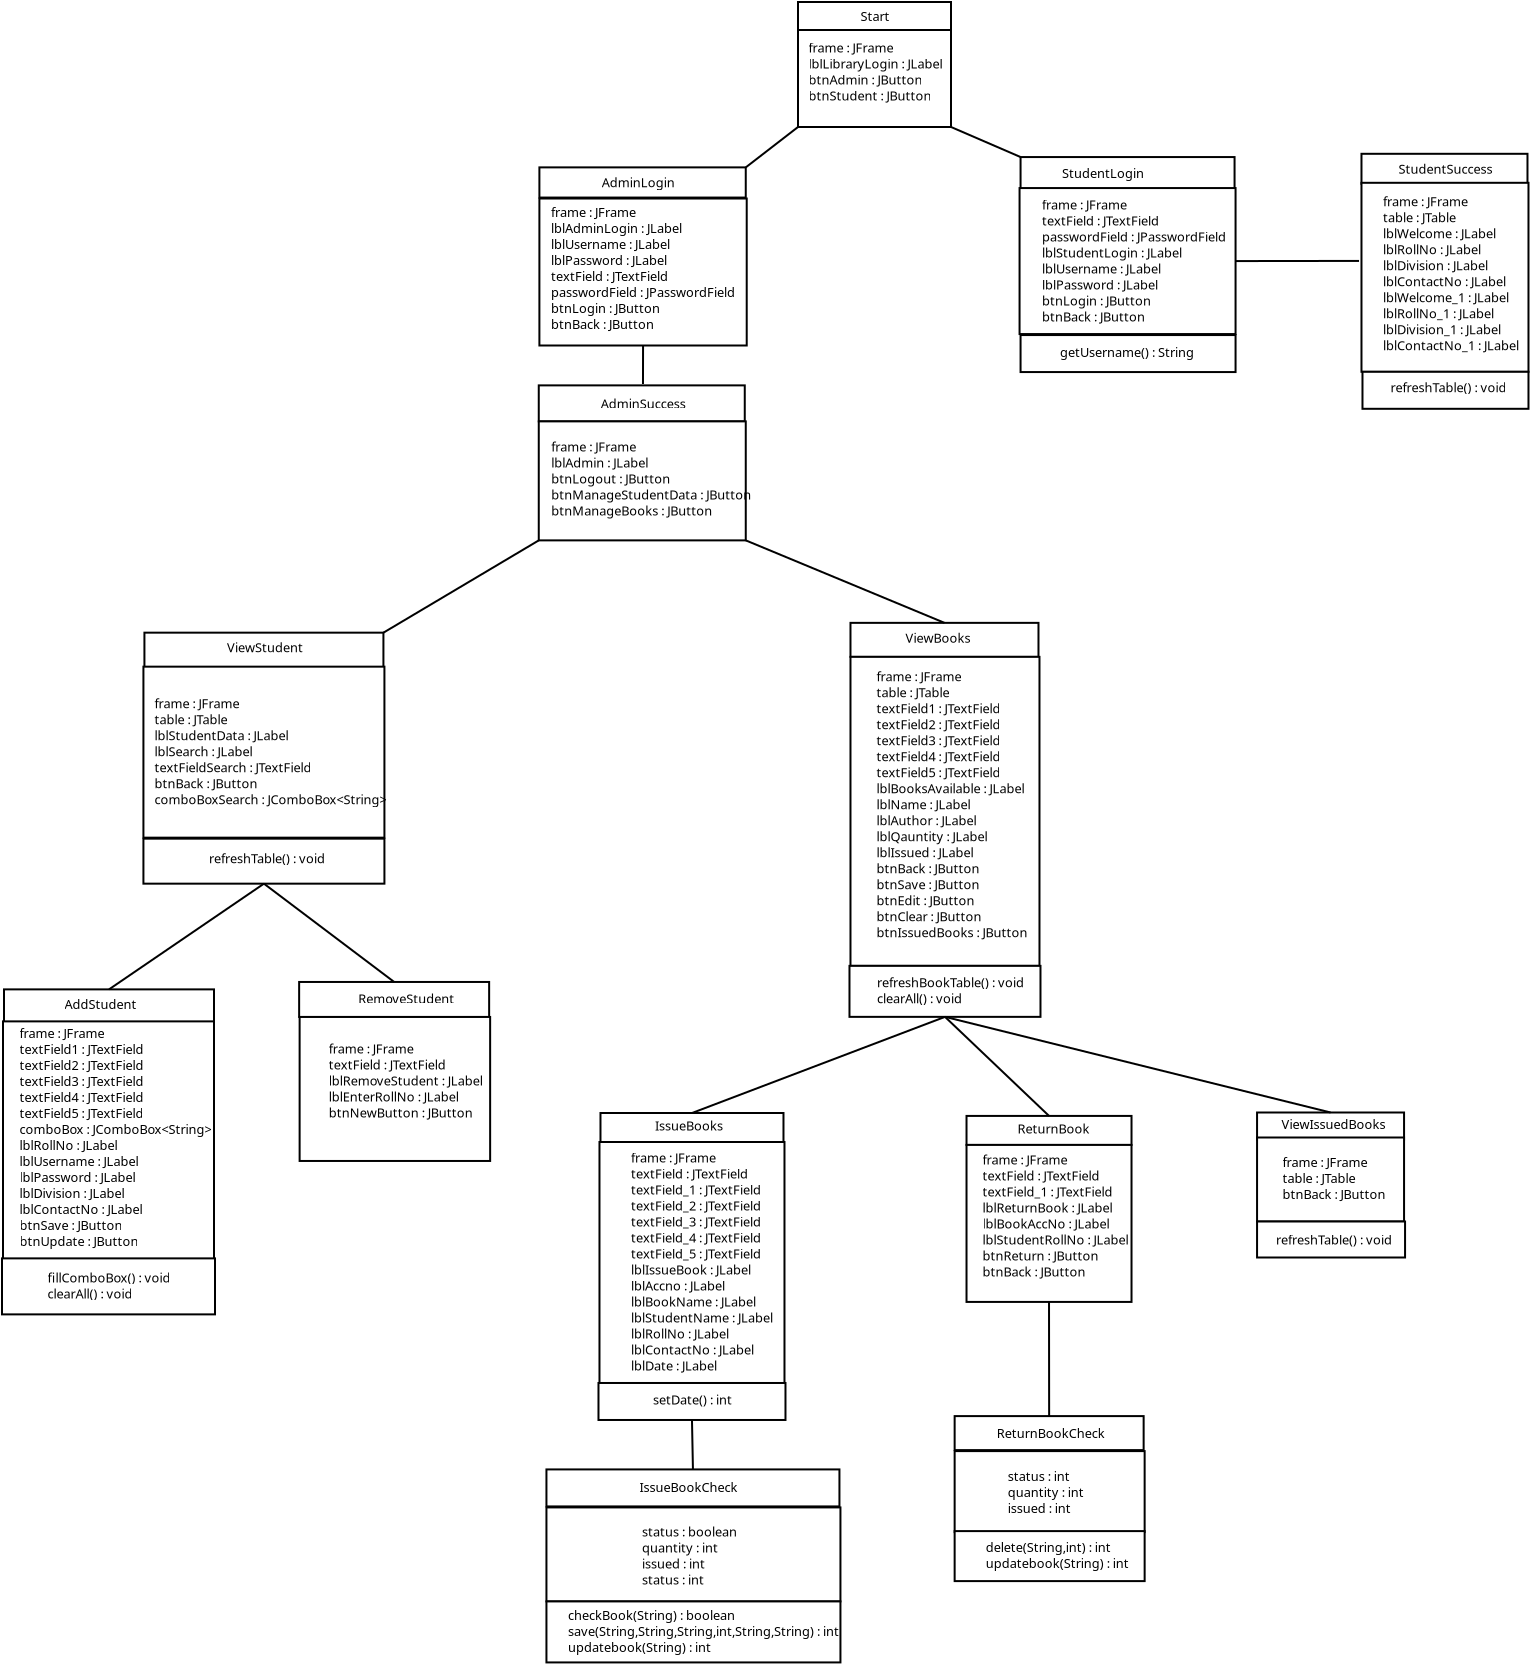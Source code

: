 <?xml version="1.0" encoding="UTF-8"?>
<dia:diagram xmlns:dia="http://www.lysator.liu.se/~alla/dia/">
  <dia:layer name="Background" visible="true" active="true">
    <dia:object type="Standard - Box" version="0" id="O0">
      <dia:attribute name="obj_pos">
        <dia:point val="20.95,2.4"/>
      </dia:attribute>
      <dia:attribute name="obj_bb">
        <dia:rectangle val="20.9,2.35;28.65,3.85"/>
      </dia:attribute>
      <dia:attribute name="elem_corner">
        <dia:point val="20.95,2.4"/>
      </dia:attribute>
      <dia:attribute name="elem_width">
        <dia:real val="7.65"/>
      </dia:attribute>
      <dia:attribute name="elem_height">
        <dia:real val="1.4"/>
      </dia:attribute>
      <dia:attribute name="show_background">
        <dia:boolean val="true"/>
      </dia:attribute>
    </dia:object>
    <dia:object type="Standard - Text" version="1" id="O1">
      <dia:attribute name="obj_pos">
        <dia:point val="24.075,3.35"/>
      </dia:attribute>
      <dia:attribute name="obj_bb">
        <dia:rectangle val="24.075,2.71;25.427,3.482"/>
      </dia:attribute>
      <dia:attribute name="text">
        <dia:composite type="text">
          <dia:attribute name="string">
            <dia:string>#Start#</dia:string>
          </dia:attribute>
          <dia:attribute name="font">
            <dia:font family="sans" style="0" name="Helvetica"/>
          </dia:attribute>
          <dia:attribute name="height">
            <dia:real val="0.8"/>
          </dia:attribute>
          <dia:attribute name="pos">
            <dia:point val="24.075,3.35"/>
          </dia:attribute>
          <dia:attribute name="color">
            <dia:color val="#000000"/>
          </dia:attribute>
          <dia:attribute name="alignment">
            <dia:enum val="0"/>
          </dia:attribute>
        </dia:composite>
      </dia:attribute>
      <dia:attribute name="valign">
        <dia:enum val="3"/>
      </dia:attribute>
    </dia:object>
    <dia:object type="Standard - Box" version="0" id="O2">
      <dia:attribute name="obj_pos">
        <dia:point val="20.95,3.8"/>
      </dia:attribute>
      <dia:attribute name="obj_bb">
        <dia:rectangle val="20.9,3.75;28.65,8.7"/>
      </dia:attribute>
      <dia:attribute name="elem_corner">
        <dia:point val="20.95,3.8"/>
      </dia:attribute>
      <dia:attribute name="elem_width">
        <dia:real val="7.65"/>
      </dia:attribute>
      <dia:attribute name="elem_height">
        <dia:real val="4.85"/>
      </dia:attribute>
      <dia:attribute name="show_background">
        <dia:boolean val="true"/>
      </dia:attribute>
    </dia:object>
    <dia:object type="Standard - Text" version="1" id="O3">
      <dia:attribute name="obj_pos">
        <dia:point val="21.475,4.925"/>
      </dia:attribute>
      <dia:attribute name="obj_bb">
        <dia:rectangle val="21.475,4.285;27.973,7.457"/>
      </dia:attribute>
      <dia:attribute name="text">
        <dia:composite type="text">
          <dia:attribute name="string">
            <dia:string>#frame : JFrame
lblLibraryLogin : JLabel
btnAdmin : JButton
btnStudent : JButton#</dia:string>
          </dia:attribute>
          <dia:attribute name="font">
            <dia:font family="sans" style="0" name="Helvetica"/>
          </dia:attribute>
          <dia:attribute name="height">
            <dia:real val="0.8"/>
          </dia:attribute>
          <dia:attribute name="pos">
            <dia:point val="21.475,4.925"/>
          </dia:attribute>
          <dia:attribute name="color">
            <dia:color val="#000000"/>
          </dia:attribute>
          <dia:attribute name="alignment">
            <dia:enum val="0"/>
          </dia:attribute>
        </dia:composite>
      </dia:attribute>
      <dia:attribute name="valign">
        <dia:enum val="3"/>
      </dia:attribute>
    </dia:object>
    <dia:object type="Standard - Box" version="0" id="O4">
      <dia:attribute name="obj_pos">
        <dia:point val="8.02,10.669"/>
      </dia:attribute>
      <dia:attribute name="obj_bb">
        <dia:rectangle val="7.97,10.619;18.388,12.228"/>
      </dia:attribute>
      <dia:attribute name="elem_corner">
        <dia:point val="8.02,10.669"/>
      </dia:attribute>
      <dia:attribute name="elem_width">
        <dia:real val="10.318"/>
      </dia:attribute>
      <dia:attribute name="elem_height">
        <dia:real val="1.509"/>
      </dia:attribute>
      <dia:attribute name="show_background">
        <dia:boolean val="true"/>
      </dia:attribute>
    </dia:object>
    <dia:object type="Standard - Text" version="1" id="O5">
      <dia:attribute name="obj_pos">
        <dia:point val="11.135,11.667"/>
      </dia:attribute>
      <dia:attribute name="obj_bb">
        <dia:rectangle val="11.135,11.027;14.443,11.799"/>
      </dia:attribute>
      <dia:attribute name="text">
        <dia:composite type="text">
          <dia:attribute name="string">
            <dia:string>#AdminLogin#</dia:string>
          </dia:attribute>
          <dia:attribute name="font">
            <dia:font family="sans" style="0" name="Helvetica"/>
          </dia:attribute>
          <dia:attribute name="height">
            <dia:real val="0.8"/>
          </dia:attribute>
          <dia:attribute name="pos">
            <dia:point val="11.135,11.667"/>
          </dia:attribute>
          <dia:attribute name="color">
            <dia:color val="#000000"/>
          </dia:attribute>
          <dia:attribute name="alignment">
            <dia:enum val="0"/>
          </dia:attribute>
        </dia:composite>
      </dia:attribute>
      <dia:attribute name="valign">
        <dia:enum val="3"/>
      </dia:attribute>
    </dia:object>
    <dia:object type="Standard - Box" version="0" id="O6">
      <dia:attribute name="obj_pos">
        <dia:point val="8.02,12.226"/>
      </dia:attribute>
      <dia:attribute name="obj_bb">
        <dia:rectangle val="7.97,12.176;18.436,19.625"/>
      </dia:attribute>
      <dia:attribute name="elem_corner">
        <dia:point val="8.02,12.226"/>
      </dia:attribute>
      <dia:attribute name="elem_width">
        <dia:real val="10.366"/>
      </dia:attribute>
      <dia:attribute name="elem_height">
        <dia:real val="7.349"/>
      </dia:attribute>
      <dia:attribute name="show_background">
        <dia:boolean val="true"/>
      </dia:attribute>
    </dia:object>
    <dia:object type="Standard - Text" version="1" id="O7">
      <dia:attribute name="obj_pos">
        <dia:point val="8.604,13.151"/>
      </dia:attribute>
      <dia:attribute name="obj_bb">
        <dia:rectangle val="8.604,12.511;17.477,18.883"/>
      </dia:attribute>
      <dia:attribute name="text">
        <dia:composite type="text">
          <dia:attribute name="string">
            <dia:string>#frame : JFrame
lblAdminLogin : JLabel
lblUsername : JLabel
lblPassword : JLabel
textField : JTextField
passwordField : JPasswordField
btnLogin : JButton
btnBack : JButton#</dia:string>
          </dia:attribute>
          <dia:attribute name="font">
            <dia:font family="sans" style="0" name="Helvetica"/>
          </dia:attribute>
          <dia:attribute name="height">
            <dia:real val="0.8"/>
          </dia:attribute>
          <dia:attribute name="pos">
            <dia:point val="8.604,13.151"/>
          </dia:attribute>
          <dia:attribute name="color">
            <dia:color val="#000000"/>
          </dia:attribute>
          <dia:attribute name="alignment">
            <dia:enum val="0"/>
          </dia:attribute>
        </dia:composite>
      </dia:attribute>
      <dia:attribute name="valign">
        <dia:enum val="3"/>
      </dia:attribute>
    </dia:object>
    <dia:object type="Standard - Box" version="0" id="O8">
      <dia:attribute name="obj_pos">
        <dia:point val="7.988,21.569"/>
      </dia:attribute>
      <dia:attribute name="obj_bb">
        <dia:rectangle val="7.938,21.519;18.338,23.419"/>
      </dia:attribute>
      <dia:attribute name="elem_corner">
        <dia:point val="7.988,21.569"/>
      </dia:attribute>
      <dia:attribute name="elem_width">
        <dia:real val="10.3"/>
      </dia:attribute>
      <dia:attribute name="elem_height">
        <dia:real val="1.8"/>
      </dia:attribute>
      <dia:attribute name="show_background">
        <dia:boolean val="true"/>
      </dia:attribute>
    </dia:object>
    <dia:object type="Standard - Text" version="1" id="O9">
      <dia:attribute name="obj_pos">
        <dia:point val="11.088,22.719"/>
      </dia:attribute>
      <dia:attribute name="obj_bb">
        <dia:rectangle val="11.088,22.079;15.083,22.851"/>
      </dia:attribute>
      <dia:attribute name="text">
        <dia:composite type="text">
          <dia:attribute name="string">
            <dia:string>#AdminSuccess#</dia:string>
          </dia:attribute>
          <dia:attribute name="font">
            <dia:font family="sans" style="0" name="Helvetica"/>
          </dia:attribute>
          <dia:attribute name="height">
            <dia:real val="0.8"/>
          </dia:attribute>
          <dia:attribute name="pos">
            <dia:point val="11.088,22.719"/>
          </dia:attribute>
          <dia:attribute name="color">
            <dia:color val="#000000"/>
          </dia:attribute>
          <dia:attribute name="alignment">
            <dia:enum val="0"/>
          </dia:attribute>
        </dia:composite>
      </dia:attribute>
      <dia:attribute name="valign">
        <dia:enum val="3"/>
      </dia:attribute>
    </dia:object>
    <dia:object type="Standard - Box" version="0" id="O10">
      <dia:attribute name="obj_pos">
        <dia:point val="7.988,23.369"/>
      </dia:attribute>
      <dia:attribute name="obj_bb">
        <dia:rectangle val="7.938,23.319;18.388,29.369"/>
      </dia:attribute>
      <dia:attribute name="elem_corner">
        <dia:point val="7.988,23.369"/>
      </dia:attribute>
      <dia:attribute name="elem_width">
        <dia:real val="10.35"/>
      </dia:attribute>
      <dia:attribute name="elem_height">
        <dia:real val="5.95"/>
      </dia:attribute>
      <dia:attribute name="show_background">
        <dia:boolean val="true"/>
      </dia:attribute>
    </dia:object>
    <dia:object type="Standard - Text" version="1" id="O11">
      <dia:attribute name="obj_pos">
        <dia:point val="8.613,24.869"/>
      </dia:attribute>
      <dia:attribute name="obj_bb">
        <dia:rectangle val="8.613,24.229;18.033,28.201"/>
      </dia:attribute>
      <dia:attribute name="text">
        <dia:composite type="text">
          <dia:attribute name="string">
            <dia:string>#frame : JFrame
lblAdmin : JLabel
btnLogout : JButton
btnManageStudentData : JButton
btnManageBooks : JButton#</dia:string>
          </dia:attribute>
          <dia:attribute name="font">
            <dia:font family="sans" style="0" name="Helvetica"/>
          </dia:attribute>
          <dia:attribute name="height">
            <dia:real val="0.8"/>
          </dia:attribute>
          <dia:attribute name="pos">
            <dia:point val="8.613,24.869"/>
          </dia:attribute>
          <dia:attribute name="color">
            <dia:color val="#000000"/>
          </dia:attribute>
          <dia:attribute name="alignment">
            <dia:enum val="0"/>
          </dia:attribute>
        </dia:composite>
      </dia:attribute>
      <dia:attribute name="valign">
        <dia:enum val="3"/>
      </dia:attribute>
    </dia:object>
    <dia:object type="Standard - Box" version="0" id="O12">
      <dia:attribute name="obj_pos">
        <dia:point val="-18.75,51.769"/>
      </dia:attribute>
      <dia:attribute name="obj_bb">
        <dia:rectangle val="-18.8,51.719;-8.2,53.469"/>
      </dia:attribute>
      <dia:attribute name="elem_corner">
        <dia:point val="-18.75,51.769"/>
      </dia:attribute>
      <dia:attribute name="elem_width">
        <dia:real val="10.5"/>
      </dia:attribute>
      <dia:attribute name="elem_height">
        <dia:real val="1.65"/>
      </dia:attribute>
      <dia:attribute name="show_background">
        <dia:boolean val="true"/>
      </dia:attribute>
    </dia:object>
    <dia:object type="Standard - Text" version="1" id="O13">
      <dia:attribute name="obj_pos">
        <dia:point val="-15.725,52.744"/>
      </dia:attribute>
      <dia:attribute name="obj_bb">
        <dia:rectangle val="-15.725,52.104;-12.425,52.876"/>
      </dia:attribute>
      <dia:attribute name="text">
        <dia:composite type="text">
          <dia:attribute name="string">
            <dia:string>#AddStudent#</dia:string>
          </dia:attribute>
          <dia:attribute name="font">
            <dia:font family="sans" style="0" name="Helvetica"/>
          </dia:attribute>
          <dia:attribute name="height">
            <dia:real val="0.8"/>
          </dia:attribute>
          <dia:attribute name="pos">
            <dia:point val="-15.725,52.744"/>
          </dia:attribute>
          <dia:attribute name="color">
            <dia:color val="#000000"/>
          </dia:attribute>
          <dia:attribute name="alignment">
            <dia:enum val="0"/>
          </dia:attribute>
        </dia:composite>
      </dia:attribute>
      <dia:attribute name="valign">
        <dia:enum val="3"/>
      </dia:attribute>
    </dia:object>
    <dia:object type="Standard - Box" version="0" id="O14">
      <dia:attribute name="obj_pos">
        <dia:point val="-18.8,53.369"/>
      </dia:attribute>
      <dia:attribute name="obj_bb">
        <dia:rectangle val="-18.85,53.319;-8.2,65.319"/>
      </dia:attribute>
      <dia:attribute name="elem_corner">
        <dia:point val="-18.8,53.369"/>
      </dia:attribute>
      <dia:attribute name="elem_width">
        <dia:real val="10.55"/>
      </dia:attribute>
      <dia:attribute name="elem_height">
        <dia:real val="11.9"/>
      </dia:attribute>
      <dia:attribute name="show_background">
        <dia:boolean val="true"/>
      </dia:attribute>
    </dia:object>
    <dia:object type="Standard - Text" version="1" id="O15">
      <dia:attribute name="obj_pos">
        <dia:point val="-17.975,54.194"/>
      </dia:attribute>
      <dia:attribute name="obj_bb">
        <dia:rectangle val="-17.975,53.554;-8.548,65.526"/>
      </dia:attribute>
      <dia:attribute name="text">
        <dia:composite type="text">
          <dia:attribute name="string">
            <dia:string>#frame : JFrame 
textField1 : JTextField 
textField2 : JTextField 
textField3 : JTextField  
textField4 : JTextField 
textField5 : JTextField
comboBox : JComboBox&lt;String&gt;
lblRollNo : JLabel 
lblUsername : JLabel
lblPassword : JLabel
lblDivision : JLabel
lblContactNo : JLabel
btnSave : JButton
btnUpdate : JButton
  #</dia:string>
          </dia:attribute>
          <dia:attribute name="font">
            <dia:font family="sans" style="0" name="Helvetica"/>
          </dia:attribute>
          <dia:attribute name="height">
            <dia:real val="0.8"/>
          </dia:attribute>
          <dia:attribute name="pos">
            <dia:point val="-17.975,54.194"/>
          </dia:attribute>
          <dia:attribute name="color">
            <dia:color val="#000000"/>
          </dia:attribute>
          <dia:attribute name="alignment">
            <dia:enum val="0"/>
          </dia:attribute>
        </dia:composite>
      </dia:attribute>
      <dia:attribute name="valign">
        <dia:enum val="3"/>
      </dia:attribute>
    </dia:object>
    <dia:object type="Standard - Text" version="1" id="O16">
      <dia:attribute name="obj_pos">
        <dia:point val="-13.05,56.819"/>
      </dia:attribute>
      <dia:attribute name="obj_bb">
        <dia:rectangle val="-13.05,56.179;-13.05,56.951"/>
      </dia:attribute>
      <dia:attribute name="text">
        <dia:composite type="text">
          <dia:attribute name="string">
            <dia:string>##</dia:string>
          </dia:attribute>
          <dia:attribute name="font">
            <dia:font family="sans" style="0" name="Helvetica"/>
          </dia:attribute>
          <dia:attribute name="height">
            <dia:real val="0.8"/>
          </dia:attribute>
          <dia:attribute name="pos">
            <dia:point val="-13.05,56.819"/>
          </dia:attribute>
          <dia:attribute name="color">
            <dia:color val="#000000"/>
          </dia:attribute>
          <dia:attribute name="alignment">
            <dia:enum val="0"/>
          </dia:attribute>
        </dia:composite>
      </dia:attribute>
      <dia:attribute name="valign">
        <dia:enum val="3"/>
      </dia:attribute>
    </dia:object>
    <dia:object type="Standard - Box" version="0" id="O17">
      <dia:attribute name="obj_pos">
        <dia:point val="-18.85,65.219"/>
      </dia:attribute>
      <dia:attribute name="obj_bb">
        <dia:rectangle val="-18.9,65.169;-8.15,68.069"/>
      </dia:attribute>
      <dia:attribute name="elem_corner">
        <dia:point val="-18.85,65.219"/>
      </dia:attribute>
      <dia:attribute name="elem_width">
        <dia:real val="10.65"/>
      </dia:attribute>
      <dia:attribute name="elem_height">
        <dia:real val="2.8"/>
      </dia:attribute>
      <dia:attribute name="show_background">
        <dia:boolean val="true"/>
      </dia:attribute>
    </dia:object>
    <dia:object type="Standard - Text" version="1" id="O18">
      <dia:attribute name="obj_pos">
        <dia:point val="-16.575,66.419"/>
      </dia:attribute>
      <dia:attribute name="obj_bb">
        <dia:rectangle val="-16.575,65.779;-10.625,68.151"/>
      </dia:attribute>
      <dia:attribute name="text">
        <dia:composite type="text">
          <dia:attribute name="string">
            <dia:string>#fillComboBox() : void
clearAll() : void
#</dia:string>
          </dia:attribute>
          <dia:attribute name="font">
            <dia:font family="sans" style="0" name="Helvetica"/>
          </dia:attribute>
          <dia:attribute name="height">
            <dia:real val="0.8"/>
          </dia:attribute>
          <dia:attribute name="pos">
            <dia:point val="-16.575,66.419"/>
          </dia:attribute>
          <dia:attribute name="color">
            <dia:color val="#000000"/>
          </dia:attribute>
          <dia:attribute name="alignment">
            <dia:enum val="0"/>
          </dia:attribute>
        </dia:composite>
      </dia:attribute>
      <dia:attribute name="valign">
        <dia:enum val="3"/>
      </dia:attribute>
    </dia:object>
    <dia:object type="Standard - Box" version="0" id="O19">
      <dia:attribute name="obj_pos">
        <dia:point val="-11.729,33.933"/>
      </dia:attribute>
      <dia:attribute name="obj_bb">
        <dia:rectangle val="-11.779,33.883;0.271,35.733"/>
      </dia:attribute>
      <dia:attribute name="elem_corner">
        <dia:point val="-11.729,33.933"/>
      </dia:attribute>
      <dia:attribute name="elem_width">
        <dia:real val="11.95"/>
      </dia:attribute>
      <dia:attribute name="elem_height">
        <dia:real val="1.75"/>
      </dia:attribute>
      <dia:attribute name="show_background">
        <dia:boolean val="true"/>
      </dia:attribute>
    </dia:object>
    <dia:object type="Standard - Text" version="1" id="O20">
      <dia:attribute name="obj_pos">
        <dia:point val="-7.604,34.908"/>
      </dia:attribute>
      <dia:attribute name="obj_bb">
        <dia:rectangle val="-7.604,34.268;-4.056,35.041"/>
      </dia:attribute>
      <dia:attribute name="text">
        <dia:composite type="text">
          <dia:attribute name="string">
            <dia:string>#ViewStudent#</dia:string>
          </dia:attribute>
          <dia:attribute name="font">
            <dia:font family="sans" style="0" name="Helvetica"/>
          </dia:attribute>
          <dia:attribute name="height">
            <dia:real val="0.8"/>
          </dia:attribute>
          <dia:attribute name="pos">
            <dia:point val="-7.604,34.908"/>
          </dia:attribute>
          <dia:attribute name="color">
            <dia:color val="#000000"/>
          </dia:attribute>
          <dia:attribute name="alignment">
            <dia:enum val="0"/>
          </dia:attribute>
        </dia:composite>
      </dia:attribute>
      <dia:attribute name="valign">
        <dia:enum val="3"/>
      </dia:attribute>
    </dia:object>
    <dia:object type="Standard - Box" version="0" id="O21">
      <dia:attribute name="obj_pos">
        <dia:point val="-11.779,35.633"/>
      </dia:attribute>
      <dia:attribute name="obj_bb">
        <dia:rectangle val="-11.829,35.583;0.321,44.233"/>
      </dia:attribute>
      <dia:attribute name="elem_corner">
        <dia:point val="-11.779,35.633"/>
      </dia:attribute>
      <dia:attribute name="elem_width">
        <dia:real val="12.05"/>
      </dia:attribute>
      <dia:attribute name="elem_height">
        <dia:real val="8.55"/>
      </dia:attribute>
      <dia:attribute name="show_background">
        <dia:boolean val="true"/>
      </dia:attribute>
    </dia:object>
    <dia:object type="Standard - Text" version="1" id="O22">
      <dia:attribute name="obj_pos">
        <dia:point val="-11.229,37.708"/>
      </dia:attribute>
      <dia:attribute name="obj_bb">
        <dia:rectangle val="-11.229,37.068;0.111,42.641"/>
      </dia:attribute>
      <dia:attribute name="text">
        <dia:composite type="text">
          <dia:attribute name="string">
            <dia:string>#frame : JFrame
table : JTable
lblStudentData : JLabel
lblSearch : JLabel
textFieldSearch : JTextField
btnBack : JButton
comboBoxSearch : JComboBox&lt;String&gt;#</dia:string>
          </dia:attribute>
          <dia:attribute name="font">
            <dia:font family="sans" style="0" name="Helvetica"/>
          </dia:attribute>
          <dia:attribute name="height">
            <dia:real val="0.8"/>
          </dia:attribute>
          <dia:attribute name="pos">
            <dia:point val="-11.229,37.708"/>
          </dia:attribute>
          <dia:attribute name="color">
            <dia:color val="#000000"/>
          </dia:attribute>
          <dia:attribute name="alignment">
            <dia:enum val="0"/>
          </dia:attribute>
        </dia:composite>
      </dia:attribute>
      <dia:attribute name="valign">
        <dia:enum val="3"/>
      </dia:attribute>
    </dia:object>
    <dia:object type="Standard - Box" version="0" id="O23">
      <dia:attribute name="obj_pos">
        <dia:point val="-11.779,44.233"/>
      </dia:attribute>
      <dia:attribute name="obj_bb">
        <dia:rectangle val="-11.829,44.183;0.321,46.533"/>
      </dia:attribute>
      <dia:attribute name="elem_corner">
        <dia:point val="-11.779,44.233"/>
      </dia:attribute>
      <dia:attribute name="elem_width">
        <dia:real val="12.05"/>
      </dia:attribute>
      <dia:attribute name="elem_height">
        <dia:real val="2.25"/>
      </dia:attribute>
      <dia:attribute name="show_background">
        <dia:boolean val="true"/>
      </dia:attribute>
    </dia:object>
    <dia:object type="Standard - Text" version="1" id="O24">
      <dia:attribute name="obj_pos">
        <dia:point val="-8.504,45.458"/>
      </dia:attribute>
      <dia:attribute name="obj_bb">
        <dia:rectangle val="-8.504,44.818;-2.684,45.59"/>
      </dia:attribute>
      <dia:attribute name="text">
        <dia:composite type="text">
          <dia:attribute name="string">
            <dia:string>#refreshTable() : void#</dia:string>
          </dia:attribute>
          <dia:attribute name="font">
            <dia:font family="sans" style="0" name="Helvetica"/>
          </dia:attribute>
          <dia:attribute name="height">
            <dia:real val="0.8"/>
          </dia:attribute>
          <dia:attribute name="pos">
            <dia:point val="-8.504,45.458"/>
          </dia:attribute>
          <dia:attribute name="color">
            <dia:color val="#000000"/>
          </dia:attribute>
          <dia:attribute name="alignment">
            <dia:enum val="0"/>
          </dia:attribute>
        </dia:composite>
      </dia:attribute>
      <dia:attribute name="valign">
        <dia:enum val="3"/>
      </dia:attribute>
    </dia:object>
    <dia:object type="Standard - Box" version="0" id="O25">
      <dia:attribute name="obj_pos">
        <dia:point val="-3.993,51.398"/>
      </dia:attribute>
      <dia:attribute name="obj_bb">
        <dia:rectangle val="-4.043,51.348;5.557,53.198"/>
      </dia:attribute>
      <dia:attribute name="elem_corner">
        <dia:point val="-3.993,51.398"/>
      </dia:attribute>
      <dia:attribute name="elem_width">
        <dia:real val="9.5"/>
      </dia:attribute>
      <dia:attribute name="elem_height">
        <dia:real val="1.75"/>
      </dia:attribute>
      <dia:attribute name="show_background">
        <dia:boolean val="true"/>
      </dia:attribute>
    </dia:object>
    <dia:object type="Standard - Text" version="1" id="O26">
      <dia:attribute name="obj_pos">
        <dia:point val="-1.043,52.473"/>
      </dia:attribute>
      <dia:attribute name="obj_bb">
        <dia:rectangle val="-1.043,51.833;3.43,52.605"/>
      </dia:attribute>
      <dia:attribute name="text">
        <dia:composite type="text">
          <dia:attribute name="string">
            <dia:string>#RemoveStudent#</dia:string>
          </dia:attribute>
          <dia:attribute name="font">
            <dia:font family="sans" style="0" name="Helvetica"/>
          </dia:attribute>
          <dia:attribute name="height">
            <dia:real val="0.8"/>
          </dia:attribute>
          <dia:attribute name="pos">
            <dia:point val="-1.043,52.473"/>
          </dia:attribute>
          <dia:attribute name="color">
            <dia:color val="#000000"/>
          </dia:attribute>
          <dia:attribute name="alignment">
            <dia:enum val="0"/>
          </dia:attribute>
        </dia:composite>
      </dia:attribute>
      <dia:attribute name="valign">
        <dia:enum val="3"/>
      </dia:attribute>
    </dia:object>
    <dia:object type="Standard - Box" version="0" id="O27">
      <dia:attribute name="obj_pos">
        <dia:point val="-3.969,53.148"/>
      </dia:attribute>
      <dia:attribute name="obj_bb">
        <dia:rectangle val="-4.019,53.098;5.607,60.398"/>
      </dia:attribute>
      <dia:attribute name="elem_corner">
        <dia:point val="-3.969,53.148"/>
      </dia:attribute>
      <dia:attribute name="elem_width">
        <dia:real val="9.526"/>
      </dia:attribute>
      <dia:attribute name="elem_height">
        <dia:real val="7.2"/>
      </dia:attribute>
      <dia:attribute name="show_background">
        <dia:boolean val="true"/>
      </dia:attribute>
    </dia:object>
    <dia:object type="Standard - Text" version="1" id="O28">
      <dia:attribute name="obj_pos">
        <dia:point val="-2.518,54.973"/>
      </dia:attribute>
      <dia:attribute name="obj_bb">
        <dia:rectangle val="-2.518,54.333;4.992,58.305"/>
      </dia:attribute>
      <dia:attribute name="text">
        <dia:composite type="text">
          <dia:attribute name="string">
            <dia:string>#frame : JFrame
textField : JTextField
lblRemoveStudent : JLabel
lblEnterRollNo : JLabel
btnNewButton : JButton#</dia:string>
          </dia:attribute>
          <dia:attribute name="font">
            <dia:font family="sans" style="0" name="Helvetica"/>
          </dia:attribute>
          <dia:attribute name="height">
            <dia:real val="0.8"/>
          </dia:attribute>
          <dia:attribute name="pos">
            <dia:point val="-2.518,54.973"/>
          </dia:attribute>
          <dia:attribute name="color">
            <dia:color val="#000000"/>
          </dia:attribute>
          <dia:attribute name="alignment">
            <dia:enum val="0"/>
          </dia:attribute>
        </dia:composite>
      </dia:attribute>
      <dia:attribute name="valign">
        <dia:enum val="3"/>
      </dia:attribute>
    </dia:object>
    <dia:object type="Standard - Text" version="1" id="O29">
      <dia:attribute name="obj_pos">
        <dia:point val="3.957,56.998"/>
      </dia:attribute>
      <dia:attribute name="obj_bb">
        <dia:rectangle val="3.957,56.358;3.957,57.13"/>
      </dia:attribute>
      <dia:attribute name="text">
        <dia:composite type="text">
          <dia:attribute name="string">
            <dia:string>##</dia:string>
          </dia:attribute>
          <dia:attribute name="font">
            <dia:font family="sans" style="0" name="Helvetica"/>
          </dia:attribute>
          <dia:attribute name="height">
            <dia:real val="0.8"/>
          </dia:attribute>
          <dia:attribute name="pos">
            <dia:point val="3.957,56.998"/>
          </dia:attribute>
          <dia:attribute name="color">
            <dia:color val="#000000"/>
          </dia:attribute>
          <dia:attribute name="alignment">
            <dia:enum val="0"/>
          </dia:attribute>
        </dia:composite>
      </dia:attribute>
      <dia:attribute name="valign">
        <dia:enum val="3"/>
      </dia:attribute>
    </dia:object>
    <dia:object type="Standard - Box" version="0" id="O30">
      <dia:attribute name="obj_pos">
        <dia:point val="23.574,33.443"/>
      </dia:attribute>
      <dia:attribute name="obj_bb">
        <dia:rectangle val="23.524,33.393;33.024,35.193"/>
      </dia:attribute>
      <dia:attribute name="elem_corner">
        <dia:point val="23.574,33.443"/>
      </dia:attribute>
      <dia:attribute name="elem_width">
        <dia:real val="9.4"/>
      </dia:attribute>
      <dia:attribute name="elem_height">
        <dia:real val="1.7"/>
      </dia:attribute>
      <dia:attribute name="show_background">
        <dia:boolean val="true"/>
      </dia:attribute>
    </dia:object>
    <dia:object type="Standard - Text" version="1" id="O31">
      <dia:attribute name="obj_pos">
        <dia:point val="26.324,34.443"/>
      </dia:attribute>
      <dia:attribute name="obj_bb">
        <dia:rectangle val="26.324,33.803;29.344,34.576"/>
      </dia:attribute>
      <dia:attribute name="text">
        <dia:composite type="text">
          <dia:attribute name="string">
            <dia:string>#ViewBooks#</dia:string>
          </dia:attribute>
          <dia:attribute name="font">
            <dia:font family="sans" style="0" name="Helvetica"/>
          </dia:attribute>
          <dia:attribute name="height">
            <dia:real val="0.8"/>
          </dia:attribute>
          <dia:attribute name="pos">
            <dia:point val="26.324,34.443"/>
          </dia:attribute>
          <dia:attribute name="color">
            <dia:color val="#000000"/>
          </dia:attribute>
          <dia:attribute name="alignment">
            <dia:enum val="0"/>
          </dia:attribute>
        </dia:composite>
      </dia:attribute>
      <dia:attribute name="valign">
        <dia:enum val="3"/>
      </dia:attribute>
    </dia:object>
    <dia:object type="Standard - Box" version="0" id="O32">
      <dia:attribute name="obj_pos">
        <dia:point val="23.574,35.143"/>
      </dia:attribute>
      <dia:attribute name="obj_bb">
        <dia:rectangle val="23.524,35.093;33.074,50.643"/>
      </dia:attribute>
      <dia:attribute name="elem_corner">
        <dia:point val="23.574,35.143"/>
      </dia:attribute>
      <dia:attribute name="elem_width">
        <dia:real val="9.45"/>
      </dia:attribute>
      <dia:attribute name="elem_height">
        <dia:real val="15.45"/>
      </dia:attribute>
      <dia:attribute name="show_background">
        <dia:boolean val="true"/>
      </dia:attribute>
    </dia:object>
    <dia:object type="Standard - Text" version="1" id="O33">
      <dia:attribute name="obj_pos">
        <dia:point val="24.874,36.368"/>
      </dia:attribute>
      <dia:attribute name="obj_bb">
        <dia:rectangle val="24.874,35.728;32.104,49.301"/>
      </dia:attribute>
      <dia:attribute name="text">
        <dia:composite type="text">
          <dia:attribute name="string">
            <dia:string>#frame : JFrame
table : JTable
textField1 : JTextField
textField2 : JTextField
textField3 : JTextField
textField4 : JTextField
textField5 : JTextField
lblBooksAvailable : JLabel
lblName : JLabel
lblAuthor : JLabel
lblQauntity : JLabel
lblIssued : JLabel
btnBack : JButton
btnSave : JButton
btnEdit : JButton
btnClear : JButton
btnIssuedBooks : JButton#</dia:string>
          </dia:attribute>
          <dia:attribute name="font">
            <dia:font family="sans" style="0" name="Helvetica"/>
          </dia:attribute>
          <dia:attribute name="height">
            <dia:real val="0.8"/>
          </dia:attribute>
          <dia:attribute name="pos">
            <dia:point val="24.874,36.368"/>
          </dia:attribute>
          <dia:attribute name="color">
            <dia:color val="#000000"/>
          </dia:attribute>
          <dia:attribute name="alignment">
            <dia:enum val="0"/>
          </dia:attribute>
        </dia:composite>
      </dia:attribute>
      <dia:attribute name="valign">
        <dia:enum val="3"/>
      </dia:attribute>
    </dia:object>
    <dia:object type="Standard - Box" version="0" id="O34">
      <dia:attribute name="obj_pos">
        <dia:point val="23.524,50.593"/>
      </dia:attribute>
      <dia:attribute name="obj_bb">
        <dia:rectangle val="23.474,50.543;33.124,53.193"/>
      </dia:attribute>
      <dia:attribute name="elem_corner">
        <dia:point val="23.524,50.593"/>
      </dia:attribute>
      <dia:attribute name="elem_width">
        <dia:real val="9.55"/>
      </dia:attribute>
      <dia:attribute name="elem_height">
        <dia:real val="2.55"/>
      </dia:attribute>
      <dia:attribute name="show_background">
        <dia:boolean val="true"/>
      </dia:attribute>
    </dia:object>
    <dia:object type="Standard - Text" version="1" id="O35">
      <dia:attribute name="obj_pos">
        <dia:point val="24.899,51.668"/>
      </dia:attribute>
      <dia:attribute name="obj_bb">
        <dia:rectangle val="24.899,51.028;32.112,52.601"/>
      </dia:attribute>
      <dia:attribute name="text">
        <dia:composite type="text">
          <dia:attribute name="string">
            <dia:string>#refreshBookTable() : void
clearAll() : void#</dia:string>
          </dia:attribute>
          <dia:attribute name="font">
            <dia:font family="sans" style="0" name="Helvetica"/>
          </dia:attribute>
          <dia:attribute name="height">
            <dia:real val="0.8"/>
          </dia:attribute>
          <dia:attribute name="pos">
            <dia:point val="24.899,51.668"/>
          </dia:attribute>
          <dia:attribute name="color">
            <dia:color val="#000000"/>
          </dia:attribute>
          <dia:attribute name="alignment">
            <dia:enum val="0"/>
          </dia:attribute>
        </dia:composite>
      </dia:attribute>
      <dia:attribute name="valign">
        <dia:enum val="3"/>
      </dia:attribute>
    </dia:object>
    <dia:object type="Standard - Box" version="0" id="O36">
      <dia:attribute name="obj_pos">
        <dia:point val="11.074,57.95"/>
      </dia:attribute>
      <dia:attribute name="obj_bb">
        <dia:rectangle val="11.024,57.9;20.273,59.55"/>
      </dia:attribute>
      <dia:attribute name="elem_corner">
        <dia:point val="11.074,57.95"/>
      </dia:attribute>
      <dia:attribute name="elem_width">
        <dia:real val="9.15"/>
      </dia:attribute>
      <dia:attribute name="elem_height">
        <dia:real val="1.55"/>
      </dia:attribute>
      <dia:attribute name="show_background">
        <dia:boolean val="true"/>
      </dia:attribute>
    </dia:object>
    <dia:object type="Standard - Text" version="1" id="O37">
      <dia:attribute name="obj_pos">
        <dia:point val="13.799,58.825"/>
      </dia:attribute>
      <dia:attribute name="obj_bb">
        <dia:rectangle val="13.799,58.185;16.981,58.957"/>
      </dia:attribute>
      <dia:attribute name="text">
        <dia:composite type="text">
          <dia:attribute name="string">
            <dia:string>#IssueBooks#</dia:string>
          </dia:attribute>
          <dia:attribute name="font">
            <dia:font family="sans" style="0" name="Helvetica"/>
          </dia:attribute>
          <dia:attribute name="height">
            <dia:real val="0.8"/>
          </dia:attribute>
          <dia:attribute name="pos">
            <dia:point val="13.799,58.825"/>
          </dia:attribute>
          <dia:attribute name="color">
            <dia:color val="#000000"/>
          </dia:attribute>
          <dia:attribute name="alignment">
            <dia:enum val="0"/>
          </dia:attribute>
        </dia:composite>
      </dia:attribute>
      <dia:attribute name="valign">
        <dia:enum val="3"/>
      </dia:attribute>
    </dia:object>
    <dia:object type="Standard - Box" version="0" id="O38">
      <dia:attribute name="obj_pos">
        <dia:point val="11.024,59.4"/>
      </dia:attribute>
      <dia:attribute name="obj_bb">
        <dia:rectangle val="10.974,59.35;20.323,71.549"/>
      </dia:attribute>
      <dia:attribute name="elem_corner">
        <dia:point val="11.024,59.4"/>
      </dia:attribute>
      <dia:attribute name="elem_width">
        <dia:real val="9.25"/>
      </dia:attribute>
      <dia:attribute name="elem_height">
        <dia:real val="12.1"/>
      </dia:attribute>
      <dia:attribute name="show_background">
        <dia:boolean val="true"/>
      </dia:attribute>
    </dia:object>
    <dia:object type="Standard - Text" version="1" id="O39">
      <dia:attribute name="obj_pos">
        <dia:point val="12.599,60.425"/>
      </dia:attribute>
      <dia:attribute name="obj_bb">
        <dia:rectangle val="12.599,59.785;19.669,71.757"/>
      </dia:attribute>
      <dia:attribute name="text">
        <dia:composite type="text">
          <dia:attribute name="string">
            <dia:string>#frame : JFrame
textField : JTextField
textField_1 : JTextField
textField_2 : JTextField 
textField_3 : JTextField 
textField_4 : JTextField 
textField_5 : JTextField 
lblIssueBook : JLabel
lblAccno : JLabel 
lblBookName : JLabel 
lblStudentName : JLabel 
lblRollNo : JLabel 
lblContactNo : JLabel 
lblDate : JLabel
#</dia:string>
          </dia:attribute>
          <dia:attribute name="font">
            <dia:font family="sans" style="0" name="Helvetica"/>
          </dia:attribute>
          <dia:attribute name="height">
            <dia:real val="0.8"/>
          </dia:attribute>
          <dia:attribute name="pos">
            <dia:point val="12.599,60.425"/>
          </dia:attribute>
          <dia:attribute name="color">
            <dia:color val="#000000"/>
          </dia:attribute>
          <dia:attribute name="alignment">
            <dia:enum val="0"/>
          </dia:attribute>
        </dia:composite>
      </dia:attribute>
      <dia:attribute name="valign">
        <dia:enum val="3"/>
      </dia:attribute>
    </dia:object>
    <dia:object type="Standard - Box" version="0" id="O40">
      <dia:attribute name="obj_pos">
        <dia:point val="10.974,71.449"/>
      </dia:attribute>
      <dia:attribute name="obj_bb">
        <dia:rectangle val="10.924,71.399;20.373,73.349"/>
      </dia:attribute>
      <dia:attribute name="elem_corner">
        <dia:point val="10.974,71.449"/>
      </dia:attribute>
      <dia:attribute name="elem_width">
        <dia:real val="9.35"/>
      </dia:attribute>
      <dia:attribute name="elem_height">
        <dia:real val="1.85"/>
      </dia:attribute>
      <dia:attribute name="show_background">
        <dia:boolean val="true"/>
      </dia:attribute>
    </dia:object>
    <dia:object type="Standard - Text" version="1" id="O41">
      <dia:attribute name="obj_pos">
        <dia:point val="13.699,72.524"/>
      </dia:attribute>
      <dia:attribute name="obj_bb">
        <dia:rectangle val="13.699,71.884;17.696,72.657"/>
      </dia:attribute>
      <dia:attribute name="text">
        <dia:composite type="text">
          <dia:attribute name="string">
            <dia:string>#setDate() : int#</dia:string>
          </dia:attribute>
          <dia:attribute name="font">
            <dia:font family="sans" style="0" name="Helvetica"/>
          </dia:attribute>
          <dia:attribute name="height">
            <dia:real val="0.8"/>
          </dia:attribute>
          <dia:attribute name="pos">
            <dia:point val="13.699,72.524"/>
          </dia:attribute>
          <dia:attribute name="color">
            <dia:color val="#000000"/>
          </dia:attribute>
          <dia:attribute name="alignment">
            <dia:enum val="0"/>
          </dia:attribute>
        </dia:composite>
      </dia:attribute>
      <dia:attribute name="valign">
        <dia:enum val="3"/>
      </dia:attribute>
    </dia:object>
    <dia:object type="Standard - Text" version="1" id="O42">
      <dia:attribute name="obj_pos">
        <dia:point val="16.024,72.349"/>
      </dia:attribute>
      <dia:attribute name="obj_bb">
        <dia:rectangle val="16.024,71.709;16.024,72.482"/>
      </dia:attribute>
      <dia:attribute name="text">
        <dia:composite type="text">
          <dia:attribute name="string">
            <dia:string>##</dia:string>
          </dia:attribute>
          <dia:attribute name="font">
            <dia:font family="sans" style="0" name="Helvetica"/>
          </dia:attribute>
          <dia:attribute name="height">
            <dia:real val="0.8"/>
          </dia:attribute>
          <dia:attribute name="pos">
            <dia:point val="16.024,72.349"/>
          </dia:attribute>
          <dia:attribute name="color">
            <dia:color val="#000000"/>
          </dia:attribute>
          <dia:attribute name="alignment">
            <dia:enum val="0"/>
          </dia:attribute>
        </dia:composite>
      </dia:attribute>
      <dia:attribute name="valign">
        <dia:enum val="3"/>
      </dia:attribute>
    </dia:object>
    <dia:object type="Standard - Box" version="0" id="O43">
      <dia:attribute name="obj_pos">
        <dia:point val="8.372,75.771"/>
      </dia:attribute>
      <dia:attribute name="obj_bb">
        <dia:rectangle val="8.322,75.721;23.072,77.671"/>
      </dia:attribute>
      <dia:attribute name="elem_corner">
        <dia:point val="8.372,75.771"/>
      </dia:attribute>
      <dia:attribute name="elem_width">
        <dia:real val="14.65"/>
      </dia:attribute>
      <dia:attribute name="elem_height">
        <dia:real val="1.85"/>
      </dia:attribute>
      <dia:attribute name="show_background">
        <dia:boolean val="true"/>
      </dia:attribute>
    </dia:object>
    <dia:object type="Standard - Text" version="1" id="O44">
      <dia:attribute name="obj_pos">
        <dia:point val="13.022,76.896"/>
      </dia:attribute>
      <dia:attribute name="obj_bb">
        <dia:rectangle val="13.022,76.256;17.614,77.029"/>
      </dia:attribute>
      <dia:attribute name="text">
        <dia:composite type="text">
          <dia:attribute name="string">
            <dia:string>#IssueBookCheck#</dia:string>
          </dia:attribute>
          <dia:attribute name="font">
            <dia:font family="sans" style="0" name="Helvetica"/>
          </dia:attribute>
          <dia:attribute name="height">
            <dia:real val="0.8"/>
          </dia:attribute>
          <dia:attribute name="pos">
            <dia:point val="13.022,76.896"/>
          </dia:attribute>
          <dia:attribute name="color">
            <dia:color val="#000000"/>
          </dia:attribute>
          <dia:attribute name="alignment">
            <dia:enum val="0"/>
          </dia:attribute>
        </dia:composite>
      </dia:attribute>
      <dia:attribute name="valign">
        <dia:enum val="3"/>
      </dia:attribute>
    </dia:object>
    <dia:object type="Standard - Box" version="0" id="O45">
      <dia:attribute name="obj_pos">
        <dia:point val="8.372,77.671"/>
      </dia:attribute>
      <dia:attribute name="obj_bb">
        <dia:rectangle val="8.322,77.621;23.122,82.421"/>
      </dia:attribute>
      <dia:attribute name="elem_corner">
        <dia:point val="8.372,77.671"/>
      </dia:attribute>
      <dia:attribute name="elem_width">
        <dia:real val="14.7"/>
      </dia:attribute>
      <dia:attribute name="elem_height">
        <dia:real val="4.7"/>
      </dia:attribute>
      <dia:attribute name="show_background">
        <dia:boolean val="true"/>
      </dia:attribute>
    </dia:object>
    <dia:object type="Standard - Text" version="1" id="O46">
      <dia:attribute name="obj_pos">
        <dia:point val="13.147,79.121"/>
      </dia:attribute>
      <dia:attribute name="obj_bb">
        <dia:rectangle val="13.147,78.481;17.695,81.654"/>
      </dia:attribute>
      <dia:attribute name="text">
        <dia:composite type="text">
          <dia:attribute name="string">
            <dia:string>#status : boolean
quantity : int
issued : int
status : int#</dia:string>
          </dia:attribute>
          <dia:attribute name="font">
            <dia:font family="sans" style="0" name="Helvetica"/>
          </dia:attribute>
          <dia:attribute name="height">
            <dia:real val="0.8"/>
          </dia:attribute>
          <dia:attribute name="pos">
            <dia:point val="13.147,79.121"/>
          </dia:attribute>
          <dia:attribute name="color">
            <dia:color val="#000000"/>
          </dia:attribute>
          <dia:attribute name="alignment">
            <dia:enum val="0"/>
          </dia:attribute>
        </dia:composite>
      </dia:attribute>
      <dia:attribute name="valign">
        <dia:enum val="3"/>
      </dia:attribute>
    </dia:object>
    <dia:object type="Standard - Box" version="0" id="O47">
      <dia:attribute name="obj_pos">
        <dia:point val="8.372,82.371"/>
      </dia:attribute>
      <dia:attribute name="obj_bb">
        <dia:rectangle val="8.322,82.321;23.122,85.471"/>
      </dia:attribute>
      <dia:attribute name="elem_corner">
        <dia:point val="8.372,82.371"/>
      </dia:attribute>
      <dia:attribute name="elem_width">
        <dia:real val="14.7"/>
      </dia:attribute>
      <dia:attribute name="elem_height">
        <dia:real val="3.05"/>
      </dia:attribute>
      <dia:attribute name="show_background">
        <dia:boolean val="true"/>
      </dia:attribute>
    </dia:object>
    <dia:object type="Standard - Text" version="1" id="O48">
      <dia:attribute name="obj_pos">
        <dia:point val="9.447,83.296"/>
      </dia:attribute>
      <dia:attribute name="obj_bb">
        <dia:rectangle val="9.447,82.656;22.57,85.028"/>
      </dia:attribute>
      <dia:attribute name="text">
        <dia:composite type="text">
          <dia:attribute name="string">
            <dia:string>#checkBook(String) : boolean
save(String,String,String,int,String,String) : int
updatebook(String) : int#</dia:string>
          </dia:attribute>
          <dia:attribute name="font">
            <dia:font family="sans" style="0" name="Helvetica"/>
          </dia:attribute>
          <dia:attribute name="height">
            <dia:real val="0.8"/>
          </dia:attribute>
          <dia:attribute name="pos">
            <dia:point val="9.447,83.296"/>
          </dia:attribute>
          <dia:attribute name="color">
            <dia:color val="#000000"/>
          </dia:attribute>
          <dia:attribute name="alignment">
            <dia:enum val="0"/>
          </dia:attribute>
        </dia:composite>
      </dia:attribute>
      <dia:attribute name="valign">
        <dia:enum val="3"/>
      </dia:attribute>
    </dia:object>
    <dia:object type="Standard - Text" version="1" id="O49">
      <dia:attribute name="obj_pos">
        <dia:point val="20.322,83.921"/>
      </dia:attribute>
      <dia:attribute name="obj_bb">
        <dia:rectangle val="20.322,83.281;20.322,84.053"/>
      </dia:attribute>
      <dia:attribute name="text">
        <dia:composite type="text">
          <dia:attribute name="string">
            <dia:string>##</dia:string>
          </dia:attribute>
          <dia:attribute name="font">
            <dia:font family="sans" style="0" name="Helvetica"/>
          </dia:attribute>
          <dia:attribute name="height">
            <dia:real val="0.8"/>
          </dia:attribute>
          <dia:attribute name="pos">
            <dia:point val="20.322,83.921"/>
          </dia:attribute>
          <dia:attribute name="color">
            <dia:color val="#000000"/>
          </dia:attribute>
          <dia:attribute name="alignment">
            <dia:enum val="0"/>
          </dia:attribute>
        </dia:composite>
      </dia:attribute>
      <dia:attribute name="valign">
        <dia:enum val="3"/>
      </dia:attribute>
    </dia:object>
    <dia:object type="Standard - Box" version="0" id="O50">
      <dia:attribute name="obj_pos">
        <dia:point val="29.376,58.096"/>
      </dia:attribute>
      <dia:attribute name="obj_bb">
        <dia:rectangle val="29.326,58.046;37.676,59.596"/>
      </dia:attribute>
      <dia:attribute name="elem_corner">
        <dia:point val="29.376,58.096"/>
      </dia:attribute>
      <dia:attribute name="elem_width">
        <dia:real val="8.25"/>
      </dia:attribute>
      <dia:attribute name="elem_height">
        <dia:real val="1.45"/>
      </dia:attribute>
      <dia:attribute name="show_background">
        <dia:boolean val="true"/>
      </dia:attribute>
    </dia:object>
    <dia:object type="Standard - Text" version="1" id="O51">
      <dia:attribute name="obj_pos">
        <dia:point val="31.926,58.971"/>
      </dia:attribute>
      <dia:attribute name="obj_bb">
        <dia:rectangle val="31.926,58.331;35.213,59.103"/>
      </dia:attribute>
      <dia:attribute name="text">
        <dia:composite type="text">
          <dia:attribute name="string">
            <dia:string>#ReturnBook#</dia:string>
          </dia:attribute>
          <dia:attribute name="font">
            <dia:font family="sans" style="0" name="Helvetica"/>
          </dia:attribute>
          <dia:attribute name="height">
            <dia:real val="0.8"/>
          </dia:attribute>
          <dia:attribute name="pos">
            <dia:point val="31.926,58.971"/>
          </dia:attribute>
          <dia:attribute name="color">
            <dia:color val="#000000"/>
          </dia:attribute>
          <dia:attribute name="alignment">
            <dia:enum val="0"/>
          </dia:attribute>
        </dia:composite>
      </dia:attribute>
      <dia:attribute name="valign">
        <dia:enum val="3"/>
      </dia:attribute>
    </dia:object>
    <dia:object type="Standard - Box" version="0" id="O52">
      <dia:attribute name="obj_pos">
        <dia:point val="29.376,59.546"/>
      </dia:attribute>
      <dia:attribute name="obj_bb">
        <dia:rectangle val="29.326,59.496;37.676,67.446"/>
      </dia:attribute>
      <dia:attribute name="elem_corner">
        <dia:point val="29.376,59.546"/>
      </dia:attribute>
      <dia:attribute name="elem_width">
        <dia:real val="8.25"/>
      </dia:attribute>
      <dia:attribute name="elem_height">
        <dia:real val="7.85"/>
      </dia:attribute>
      <dia:attribute name="show_background">
        <dia:boolean val="true"/>
      </dia:attribute>
    </dia:object>
    <dia:object type="Standard - Text" version="1" id="O53">
      <dia:attribute name="obj_pos">
        <dia:point val="30.176,60.521"/>
      </dia:attribute>
      <dia:attribute name="obj_bb">
        <dia:rectangle val="30.176,59.881;37.223,66.254"/>
      </dia:attribute>
      <dia:attribute name="text">
        <dia:composite type="text">
          <dia:attribute name="string">
            <dia:string>#frame : JFrame
textField : JTextField 
textField_1 : JTextField 
lblReturnBook : JLabel
lblBookAccNo : JLabel
lblStudentRollNo : JLabel
btnReturn : JButton
btnBack : JButton#</dia:string>
          </dia:attribute>
          <dia:attribute name="font">
            <dia:font family="sans" style="0" name="Helvetica"/>
          </dia:attribute>
          <dia:attribute name="height">
            <dia:real val="0.8"/>
          </dia:attribute>
          <dia:attribute name="pos">
            <dia:point val="30.176,60.521"/>
          </dia:attribute>
          <dia:attribute name="color">
            <dia:color val="#000000"/>
          </dia:attribute>
          <dia:attribute name="alignment">
            <dia:enum val="0"/>
          </dia:attribute>
        </dia:composite>
      </dia:attribute>
      <dia:attribute name="valign">
        <dia:enum val="3"/>
      </dia:attribute>
    </dia:object>
    <dia:object type="Standard - Box" version="0" id="O54">
      <dia:attribute name="obj_pos">
        <dia:point val="28.782,73.105"/>
      </dia:attribute>
      <dia:attribute name="obj_bb">
        <dia:rectangle val="28.732,73.055;38.282,74.855"/>
      </dia:attribute>
      <dia:attribute name="elem_corner">
        <dia:point val="28.782,73.105"/>
      </dia:attribute>
      <dia:attribute name="elem_width">
        <dia:real val="9.45"/>
      </dia:attribute>
      <dia:attribute name="elem_height">
        <dia:real val="1.7"/>
      </dia:attribute>
      <dia:attribute name="show_background">
        <dia:boolean val="true"/>
      </dia:attribute>
    </dia:object>
    <dia:object type="Standard - Text" version="1" id="O55">
      <dia:attribute name="obj_pos">
        <dia:point val="30.882,74.205"/>
      </dia:attribute>
      <dia:attribute name="obj_bb">
        <dia:rectangle val="30.882,73.565;35.864,74.337"/>
      </dia:attribute>
      <dia:attribute name="text">
        <dia:composite type="text">
          <dia:attribute name="string">
            <dia:string>#ReturnBookCheck#</dia:string>
          </dia:attribute>
          <dia:attribute name="font">
            <dia:font family="sans" style="0" name="Helvetica"/>
          </dia:attribute>
          <dia:attribute name="height">
            <dia:real val="0.8"/>
          </dia:attribute>
          <dia:attribute name="pos">
            <dia:point val="30.882,74.205"/>
          </dia:attribute>
          <dia:attribute name="color">
            <dia:color val="#000000"/>
          </dia:attribute>
          <dia:attribute name="alignment">
            <dia:enum val="0"/>
          </dia:attribute>
        </dia:composite>
      </dia:attribute>
      <dia:attribute name="valign">
        <dia:enum val="3"/>
      </dia:attribute>
    </dia:object>
    <dia:object type="Standard - Box" version="0" id="O56">
      <dia:attribute name="obj_pos">
        <dia:point val="28.782,74.855"/>
      </dia:attribute>
      <dia:attribute name="obj_bb">
        <dia:rectangle val="28.732,74.805;38.332,78.955"/>
      </dia:attribute>
      <dia:attribute name="elem_corner">
        <dia:point val="28.782,74.855"/>
      </dia:attribute>
      <dia:attribute name="elem_width">
        <dia:real val="9.5"/>
      </dia:attribute>
      <dia:attribute name="elem_height">
        <dia:real val="4.05"/>
      </dia:attribute>
      <dia:attribute name="show_background">
        <dia:boolean val="true"/>
      </dia:attribute>
    </dia:object>
    <dia:object type="Standard - Text" version="1" id="O57">
      <dia:attribute name="obj_pos">
        <dia:point val="37.976,86.596"/>
      </dia:attribute>
      <dia:attribute name="obj_bb">
        <dia:rectangle val="37.976,85.956;37.976,86.728"/>
      </dia:attribute>
      <dia:attribute name="text">
        <dia:composite type="text">
          <dia:attribute name="string">
            <dia:string>##</dia:string>
          </dia:attribute>
          <dia:attribute name="font">
            <dia:font family="sans" style="0" name="Helvetica"/>
          </dia:attribute>
          <dia:attribute name="height">
            <dia:real val="0.8"/>
          </dia:attribute>
          <dia:attribute name="pos">
            <dia:point val="37.976,86.596"/>
          </dia:attribute>
          <dia:attribute name="color">
            <dia:color val="#000000"/>
          </dia:attribute>
          <dia:attribute name="alignment">
            <dia:enum val="0"/>
          </dia:attribute>
        </dia:composite>
      </dia:attribute>
      <dia:attribute name="valign">
        <dia:enum val="3"/>
      </dia:attribute>
    </dia:object>
    <dia:object type="Standard - Text" version="1" id="O58">
      <dia:attribute name="obj_pos">
        <dia:point val="31.432,76.355"/>
      </dia:attribute>
      <dia:attribute name="obj_bb">
        <dia:rectangle val="31.432,75.715;35.082,78.087"/>
      </dia:attribute>
      <dia:attribute name="text">
        <dia:composite type="text">
          <dia:attribute name="string">
            <dia:string>#status : int
quantity : int
issued : int#</dia:string>
          </dia:attribute>
          <dia:attribute name="font">
            <dia:font family="sans" style="0" name="Helvetica"/>
          </dia:attribute>
          <dia:attribute name="height">
            <dia:real val="0.8"/>
          </dia:attribute>
          <dia:attribute name="pos">
            <dia:point val="31.432,76.355"/>
          </dia:attribute>
          <dia:attribute name="color">
            <dia:color val="#000000"/>
          </dia:attribute>
          <dia:attribute name="alignment">
            <dia:enum val="0"/>
          </dia:attribute>
        </dia:composite>
      </dia:attribute>
      <dia:attribute name="valign">
        <dia:enum val="3"/>
      </dia:attribute>
    </dia:object>
    <dia:object type="Standard - Box" version="0" id="O59">
      <dia:attribute name="obj_pos">
        <dia:point val="28.782,78.855"/>
      </dia:attribute>
      <dia:attribute name="obj_bb">
        <dia:rectangle val="28.732,78.805;38.332,81.405"/>
      </dia:attribute>
      <dia:attribute name="elem_corner">
        <dia:point val="28.782,78.855"/>
      </dia:attribute>
      <dia:attribute name="elem_width">
        <dia:real val="9.5"/>
      </dia:attribute>
      <dia:attribute name="elem_height">
        <dia:real val="2.5"/>
      </dia:attribute>
      <dia:attribute name="show_background">
        <dia:boolean val="true"/>
      </dia:attribute>
    </dia:object>
    <dia:object type="Standard - Text" version="1" id="O60">
      <dia:attribute name="obj_pos">
        <dia:point val="30.332,79.905"/>
      </dia:attribute>
      <dia:attribute name="obj_bb">
        <dia:rectangle val="30.332,79.265;37.157,80.837"/>
      </dia:attribute>
      <dia:attribute name="text">
        <dia:composite type="text">
          <dia:attribute name="string">
            <dia:string>#delete(String,int) : int
updatebook(String) : int#</dia:string>
          </dia:attribute>
          <dia:attribute name="font">
            <dia:font family="sans" style="0" name="Helvetica"/>
          </dia:attribute>
          <dia:attribute name="height">
            <dia:real val="0.8"/>
          </dia:attribute>
          <dia:attribute name="pos">
            <dia:point val="30.332,79.905"/>
          </dia:attribute>
          <dia:attribute name="color">
            <dia:color val="#000000"/>
          </dia:attribute>
          <dia:attribute name="alignment">
            <dia:enum val="0"/>
          </dia:attribute>
        </dia:composite>
      </dia:attribute>
      <dia:attribute name="valign">
        <dia:enum val="3"/>
      </dia:attribute>
    </dia:object>
    <dia:object type="Standard - Box" version="0" id="O61">
      <dia:attribute name="obj_pos">
        <dia:point val="43.903,57.925"/>
      </dia:attribute>
      <dia:attribute name="obj_bb">
        <dia:rectangle val="43.853,57.875;51.303,59.325"/>
      </dia:attribute>
      <dia:attribute name="elem_corner">
        <dia:point val="43.903,57.925"/>
      </dia:attribute>
      <dia:attribute name="elem_width">
        <dia:real val="7.35"/>
      </dia:attribute>
      <dia:attribute name="elem_height">
        <dia:real val="1.35"/>
      </dia:attribute>
      <dia:attribute name="show_background">
        <dia:boolean val="true"/>
      </dia:attribute>
    </dia:object>
    <dia:object type="Standard - Text" version="1" id="O62">
      <dia:attribute name="obj_pos">
        <dia:point val="45.128,58.75"/>
      </dia:attribute>
      <dia:attribute name="obj_bb">
        <dia:rectangle val="45.128,58.11;50.008,58.883"/>
      </dia:attribute>
      <dia:attribute name="text">
        <dia:composite type="text">
          <dia:attribute name="string">
            <dia:string>#ViewIssuedBooks#</dia:string>
          </dia:attribute>
          <dia:attribute name="font">
            <dia:font family="sans" style="0" name="Helvetica"/>
          </dia:attribute>
          <dia:attribute name="height">
            <dia:real val="0.8"/>
          </dia:attribute>
          <dia:attribute name="pos">
            <dia:point val="45.128,58.75"/>
          </dia:attribute>
          <dia:attribute name="color">
            <dia:color val="#000000"/>
          </dia:attribute>
          <dia:attribute name="alignment">
            <dia:enum val="0"/>
          </dia:attribute>
        </dia:composite>
      </dia:attribute>
      <dia:attribute name="valign">
        <dia:enum val="3"/>
      </dia:attribute>
    </dia:object>
    <dia:object type="Standard - Box" version="0" id="O63">
      <dia:attribute name="obj_pos">
        <dia:point val="43.903,59.175"/>
      </dia:attribute>
      <dia:attribute name="obj_bb">
        <dia:rectangle val="43.853,59.125;51.303,63.425"/>
      </dia:attribute>
      <dia:attribute name="elem_corner">
        <dia:point val="43.903,59.175"/>
      </dia:attribute>
      <dia:attribute name="elem_width">
        <dia:real val="7.35"/>
      </dia:attribute>
      <dia:attribute name="elem_height">
        <dia:real val="4.2"/>
      </dia:attribute>
      <dia:attribute name="show_background">
        <dia:boolean val="true"/>
      </dia:attribute>
    </dia:object>
    <dia:object type="Standard - Text" version="1" id="O64">
      <dia:attribute name="obj_pos">
        <dia:point val="45.178,60.65"/>
      </dia:attribute>
      <dia:attribute name="obj_bb">
        <dia:rectangle val="45.178,60.01;50.198,62.383"/>
      </dia:attribute>
      <dia:attribute name="text">
        <dia:composite type="text">
          <dia:attribute name="string">
            <dia:string>#frame : JFrame
table : JTable
btnBack : JButton#</dia:string>
          </dia:attribute>
          <dia:attribute name="font">
            <dia:font family="sans" style="0" name="Helvetica"/>
          </dia:attribute>
          <dia:attribute name="height">
            <dia:real val="0.8"/>
          </dia:attribute>
          <dia:attribute name="pos">
            <dia:point val="45.178,60.65"/>
          </dia:attribute>
          <dia:attribute name="color">
            <dia:color val="#000000"/>
          </dia:attribute>
          <dia:attribute name="alignment">
            <dia:enum val="0"/>
          </dia:attribute>
        </dia:composite>
      </dia:attribute>
      <dia:attribute name="valign">
        <dia:enum val="3"/>
      </dia:attribute>
    </dia:object>
    <dia:object type="Standard - Box" version="0" id="O65">
      <dia:attribute name="obj_pos">
        <dia:point val="43.903,63.375"/>
      </dia:attribute>
      <dia:attribute name="obj_bb">
        <dia:rectangle val="43.853,63.325;51.353,65.225"/>
      </dia:attribute>
      <dia:attribute name="elem_corner">
        <dia:point val="43.903,63.375"/>
      </dia:attribute>
      <dia:attribute name="elem_width">
        <dia:real val="7.4"/>
      </dia:attribute>
      <dia:attribute name="elem_height">
        <dia:real val="1.8"/>
      </dia:attribute>
      <dia:attribute name="show_background">
        <dia:boolean val="true"/>
      </dia:attribute>
    </dia:object>
    <dia:object type="Standard - Text" version="1" id="O66">
      <dia:attribute name="obj_pos">
        <dia:point val="44.853,64.525"/>
      </dia:attribute>
      <dia:attribute name="obj_bb">
        <dia:rectangle val="44.853,63.885;50.673,64.658"/>
      </dia:attribute>
      <dia:attribute name="text">
        <dia:composite type="text">
          <dia:attribute name="string">
            <dia:string>#refreshTable() : void#</dia:string>
          </dia:attribute>
          <dia:attribute name="font">
            <dia:font family="sans" style="0" name="Helvetica"/>
          </dia:attribute>
          <dia:attribute name="height">
            <dia:real val="0.8"/>
          </dia:attribute>
          <dia:attribute name="pos">
            <dia:point val="44.853,64.525"/>
          </dia:attribute>
          <dia:attribute name="color">
            <dia:color val="#000000"/>
          </dia:attribute>
          <dia:attribute name="alignment">
            <dia:enum val="0"/>
          </dia:attribute>
        </dia:composite>
      </dia:attribute>
      <dia:attribute name="valign">
        <dia:enum val="3"/>
      </dia:attribute>
    </dia:object>
    <dia:object type="Standard - Text" version="1" id="O67">
      <dia:attribute name="obj_pos">
        <dia:point val="49.253,64.125"/>
      </dia:attribute>
      <dia:attribute name="obj_bb">
        <dia:rectangle val="49.253,63.485;49.253,64.258"/>
      </dia:attribute>
      <dia:attribute name="text">
        <dia:composite type="text">
          <dia:attribute name="string">
            <dia:string>##</dia:string>
          </dia:attribute>
          <dia:attribute name="font">
            <dia:font family="sans" style="0" name="Helvetica"/>
          </dia:attribute>
          <dia:attribute name="height">
            <dia:real val="0.8"/>
          </dia:attribute>
          <dia:attribute name="pos">
            <dia:point val="49.253,64.125"/>
          </dia:attribute>
          <dia:attribute name="color">
            <dia:color val="#000000"/>
          </dia:attribute>
          <dia:attribute name="alignment">
            <dia:enum val="0"/>
          </dia:attribute>
        </dia:composite>
      </dia:attribute>
      <dia:attribute name="valign">
        <dia:enum val="3"/>
      </dia:attribute>
    </dia:object>
    <dia:object type="Standard - Box" version="0" id="O68">
      <dia:attribute name="obj_pos">
        <dia:point val="32.078,10.153"/>
      </dia:attribute>
      <dia:attribute name="obj_bb">
        <dia:rectangle val="32.028,10.103;42.828,11.803"/>
      </dia:attribute>
      <dia:attribute name="elem_corner">
        <dia:point val="32.078,10.153"/>
      </dia:attribute>
      <dia:attribute name="elem_width">
        <dia:real val="10.7"/>
      </dia:attribute>
      <dia:attribute name="elem_height">
        <dia:real val="1.6"/>
      </dia:attribute>
      <dia:attribute name="show_background">
        <dia:boolean val="true"/>
      </dia:attribute>
    </dia:object>
    <dia:object type="Standard - Text" version="1" id="O69">
      <dia:attribute name="obj_pos">
        <dia:point val="34.153,11.203"/>
      </dia:attribute>
      <dia:attribute name="obj_bb">
        <dia:rectangle val="34.153,10.563;37.873,11.335"/>
      </dia:attribute>
      <dia:attribute name="text">
        <dia:composite type="text">
          <dia:attribute name="string">
            <dia:string>#StudentLogin#</dia:string>
          </dia:attribute>
          <dia:attribute name="font">
            <dia:font family="sans" style="0" name="Helvetica"/>
          </dia:attribute>
          <dia:attribute name="height">
            <dia:real val="0.8"/>
          </dia:attribute>
          <dia:attribute name="pos">
            <dia:point val="34.153,11.203"/>
          </dia:attribute>
          <dia:attribute name="color">
            <dia:color val="#000000"/>
          </dia:attribute>
          <dia:attribute name="alignment">
            <dia:enum val="0"/>
          </dia:attribute>
        </dia:composite>
      </dia:attribute>
      <dia:attribute name="valign">
        <dia:enum val="3"/>
      </dia:attribute>
    </dia:object>
    <dia:object type="Standard - Box" version="0" id="O70">
      <dia:attribute name="obj_pos">
        <dia:point val="32.028,11.703"/>
      </dia:attribute>
      <dia:attribute name="obj_bb">
        <dia:rectangle val="31.978,11.653;42.878,19.053"/>
      </dia:attribute>
      <dia:attribute name="elem_corner">
        <dia:point val="32.028,11.703"/>
      </dia:attribute>
      <dia:attribute name="elem_width">
        <dia:real val="10.8"/>
      </dia:attribute>
      <dia:attribute name="elem_height">
        <dia:real val="7.3"/>
      </dia:attribute>
      <dia:attribute name="show_background">
        <dia:boolean val="true"/>
      </dia:attribute>
    </dia:object>
    <dia:object type="Standard - Text" version="1" id="O71">
      <dia:attribute name="obj_pos">
        <dia:point val="33.153,12.778"/>
      </dia:attribute>
      <dia:attribute name="obj_bb">
        <dia:rectangle val="33.153,12.138;42.226,18.51"/>
      </dia:attribute>
      <dia:attribute name="text">
        <dia:composite type="text">
          <dia:attribute name="string">
            <dia:string>#frame : JFrame
textField : JTextField
passwordField : JPasswordField 
lblStudentLogin : JLabel
lblUsername : JLabel
lblPassword : JLabel
btnLogin : JButton
btnBack : JButton#</dia:string>
          </dia:attribute>
          <dia:attribute name="font">
            <dia:font family="sans" style="0" name="Helvetica"/>
          </dia:attribute>
          <dia:attribute name="height">
            <dia:real val="0.8"/>
          </dia:attribute>
          <dia:attribute name="pos">
            <dia:point val="33.153,12.778"/>
          </dia:attribute>
          <dia:attribute name="color">
            <dia:color val="#000000"/>
          </dia:attribute>
          <dia:attribute name="alignment">
            <dia:enum val="0"/>
          </dia:attribute>
        </dia:composite>
      </dia:attribute>
      <dia:attribute name="valign">
        <dia:enum val="3"/>
      </dia:attribute>
    </dia:object>
    <dia:object type="Standard - Box" version="0" id="O72">
      <dia:attribute name="obj_pos">
        <dia:point val="32.078,19.053"/>
      </dia:attribute>
      <dia:attribute name="obj_bb">
        <dia:rectangle val="32.028,19.003;42.878,20.953"/>
      </dia:attribute>
      <dia:attribute name="elem_corner">
        <dia:point val="32.078,19.053"/>
      </dia:attribute>
      <dia:attribute name="elem_width">
        <dia:real val="10.75"/>
      </dia:attribute>
      <dia:attribute name="elem_height">
        <dia:real val="1.85"/>
      </dia:attribute>
      <dia:attribute name="show_background">
        <dia:boolean val="true"/>
      </dia:attribute>
    </dia:object>
    <dia:object type="Standard - Text" version="1" id="O73">
      <dia:attribute name="obj_pos">
        <dia:point val="34.053,20.153"/>
      </dia:attribute>
      <dia:attribute name="obj_bb">
        <dia:rectangle val="34.053,19.513;40.581,20.285"/>
      </dia:attribute>
      <dia:attribute name="text">
        <dia:composite type="text">
          <dia:attribute name="string">
            <dia:string>#getUsername() : String#</dia:string>
          </dia:attribute>
          <dia:attribute name="font">
            <dia:font family="sans" style="0" name="Helvetica"/>
          </dia:attribute>
          <dia:attribute name="height">
            <dia:real val="0.8"/>
          </dia:attribute>
          <dia:attribute name="pos">
            <dia:point val="34.053,20.153"/>
          </dia:attribute>
          <dia:attribute name="color">
            <dia:color val="#000000"/>
          </dia:attribute>
          <dia:attribute name="alignment">
            <dia:enum val="0"/>
          </dia:attribute>
        </dia:composite>
      </dia:attribute>
      <dia:attribute name="valign">
        <dia:enum val="3"/>
      </dia:attribute>
    </dia:object>
    <dia:object type="Standard - Box" version="0" id="O74">
      <dia:attribute name="obj_pos">
        <dia:point val="49.124,9.99"/>
      </dia:attribute>
      <dia:attribute name="obj_bb">
        <dia:rectangle val="49.074,9.94;57.474,11.54"/>
      </dia:attribute>
      <dia:attribute name="elem_corner">
        <dia:point val="49.124,9.99"/>
      </dia:attribute>
      <dia:attribute name="elem_width">
        <dia:real val="8.3"/>
      </dia:attribute>
      <dia:attribute name="elem_height">
        <dia:real val="1.5"/>
      </dia:attribute>
      <dia:attribute name="show_background">
        <dia:boolean val="true"/>
      </dia:attribute>
    </dia:object>
    <dia:object type="Standard - Text" version="1" id="O75">
      <dia:attribute name="obj_pos">
        <dia:point val="50.974,10.99"/>
      </dia:attribute>
      <dia:attribute name="obj_bb">
        <dia:rectangle val="50.974,10.35;55.382,11.122"/>
      </dia:attribute>
      <dia:attribute name="text">
        <dia:composite type="text">
          <dia:attribute name="string">
            <dia:string>#StudentSuccess#</dia:string>
          </dia:attribute>
          <dia:attribute name="font">
            <dia:font family="sans" style="0" name="Helvetica"/>
          </dia:attribute>
          <dia:attribute name="height">
            <dia:real val="0.8"/>
          </dia:attribute>
          <dia:attribute name="pos">
            <dia:point val="50.974,10.99"/>
          </dia:attribute>
          <dia:attribute name="color">
            <dia:color val="#000000"/>
          </dia:attribute>
          <dia:attribute name="alignment">
            <dia:enum val="0"/>
          </dia:attribute>
        </dia:composite>
      </dia:attribute>
      <dia:attribute name="valign">
        <dia:enum val="3"/>
      </dia:attribute>
    </dia:object>
    <dia:object type="Standard - Box" version="0" id="O76">
      <dia:attribute name="obj_pos">
        <dia:point val="49.124,11.44"/>
      </dia:attribute>
      <dia:attribute name="obj_bb">
        <dia:rectangle val="49.074,11.39;57.524,20.94"/>
      </dia:attribute>
      <dia:attribute name="elem_corner">
        <dia:point val="49.124,11.44"/>
      </dia:attribute>
      <dia:attribute name="elem_width">
        <dia:real val="8.35"/>
      </dia:attribute>
      <dia:attribute name="elem_height">
        <dia:real val="9.45"/>
      </dia:attribute>
      <dia:attribute name="show_background">
        <dia:boolean val="true"/>
      </dia:attribute>
    </dia:object>
    <dia:object type="Standard - Text" version="1" id="O77">
      <dia:attribute name="obj_pos">
        <dia:point val="50.199,12.615"/>
      </dia:attribute>
      <dia:attribute name="obj_bb">
        <dia:rectangle val="50.199,11.975;56.862,19.947"/>
      </dia:attribute>
      <dia:attribute name="text">
        <dia:composite type="text">
          <dia:attribute name="string">
            <dia:string>#frame : JFrame
table : JTable
lblWelcome : JLabel
lblRollNo : JLabel
lblDivision : JLabel
lblContactNo : JLabel
lblWelcome_1 : JLabel
lblRollNo_1 : JLabel
lblDivision_1 : JLabel
lblContactNo_1 : JLabel#</dia:string>
          </dia:attribute>
          <dia:attribute name="font">
            <dia:font family="sans" style="0" name="Helvetica"/>
          </dia:attribute>
          <dia:attribute name="height">
            <dia:real val="0.8"/>
          </dia:attribute>
          <dia:attribute name="pos">
            <dia:point val="50.199,12.615"/>
          </dia:attribute>
          <dia:attribute name="color">
            <dia:color val="#000000"/>
          </dia:attribute>
          <dia:attribute name="alignment">
            <dia:enum val="0"/>
          </dia:attribute>
        </dia:composite>
      </dia:attribute>
      <dia:attribute name="valign">
        <dia:enum val="3"/>
      </dia:attribute>
    </dia:object>
    <dia:object type="Standard - Box" version="0" id="O78">
      <dia:attribute name="obj_pos">
        <dia:point val="49.174,20.89"/>
      </dia:attribute>
      <dia:attribute name="obj_bb">
        <dia:rectangle val="49.124,20.84;57.524,22.79"/>
      </dia:attribute>
      <dia:attribute name="elem_corner">
        <dia:point val="49.174,20.89"/>
      </dia:attribute>
      <dia:attribute name="elem_width">
        <dia:real val="8.3"/>
      </dia:attribute>
      <dia:attribute name="elem_height">
        <dia:real val="1.85"/>
      </dia:attribute>
      <dia:attribute name="show_background">
        <dia:boolean val="true"/>
      </dia:attribute>
    </dia:object>
    <dia:object type="Standard - Text" version="1" id="O79">
      <dia:attribute name="obj_pos">
        <dia:point val="50.574,21.915"/>
      </dia:attribute>
      <dia:attribute name="obj_bb">
        <dia:rectangle val="50.574,21.275;56.394,22.047"/>
      </dia:attribute>
      <dia:attribute name="text">
        <dia:composite type="text">
          <dia:attribute name="string">
            <dia:string>#refreshTable() : void#</dia:string>
          </dia:attribute>
          <dia:attribute name="font">
            <dia:font family="sans" style="0" name="Helvetica"/>
          </dia:attribute>
          <dia:attribute name="height">
            <dia:real val="0.8"/>
          </dia:attribute>
          <dia:attribute name="pos">
            <dia:point val="50.574,21.915"/>
          </dia:attribute>
          <dia:attribute name="color">
            <dia:color val="#000000"/>
          </dia:attribute>
          <dia:attribute name="alignment">
            <dia:enum val="0"/>
          </dia:attribute>
        </dia:composite>
      </dia:attribute>
      <dia:attribute name="valign">
        <dia:enum val="3"/>
      </dia:attribute>
    </dia:object>
    <dia:object type="Standard - Line" version="0" id="O80">
      <dia:attribute name="obj_pos">
        <dia:point val="20.95,8.65"/>
      </dia:attribute>
      <dia:attribute name="obj_bb">
        <dia:rectangle val="18.268,8.58;21.02,10.739"/>
      </dia:attribute>
      <dia:attribute name="conn_endpoints">
        <dia:point val="20.95,8.65"/>
        <dia:point val="18.338,10.669"/>
      </dia:attribute>
      <dia:attribute name="numcp">
        <dia:int val="1"/>
      </dia:attribute>
      <dia:connections>
        <dia:connection handle="0" to="O2" connection="5"/>
        <dia:connection handle="1" to="O4" connection="2"/>
      </dia:connections>
    </dia:object>
    <dia:object type="Standard - Line" version="0" id="O81">
      <dia:attribute name="obj_pos">
        <dia:point val="28.6,8.65"/>
      </dia:attribute>
      <dia:attribute name="obj_bb">
        <dia:rectangle val="28.534,8.584;32.144,10.218"/>
      </dia:attribute>
      <dia:attribute name="conn_endpoints">
        <dia:point val="28.6,8.65"/>
        <dia:point val="32.078,10.153"/>
      </dia:attribute>
      <dia:attribute name="numcp">
        <dia:int val="1"/>
      </dia:attribute>
      <dia:connections>
        <dia:connection handle="0" to="O2" connection="7"/>
        <dia:connection handle="1" to="O68" connection="0"/>
      </dia:connections>
    </dia:object>
    <dia:object type="Standard - Line" version="0" id="O82">
      <dia:attribute name="obj_pos">
        <dia:point val="42.828,15.353"/>
      </dia:attribute>
      <dia:attribute name="obj_bb">
        <dia:rectangle val="42.778,15.296;49.052,15.403"/>
      </dia:attribute>
      <dia:attribute name="conn_endpoints">
        <dia:point val="42.828,15.353"/>
        <dia:point val="49.002,15.346"/>
      </dia:attribute>
      <dia:attribute name="numcp">
        <dia:int val="1"/>
      </dia:attribute>
      <dia:connections>
        <dia:connection handle="0" to="O70" connection="4"/>
      </dia:connections>
    </dia:object>
    <dia:object type="Standard - Line" version="0" id="O83">
      <dia:attribute name="obj_pos">
        <dia:point val="13.203,19.575"/>
      </dia:attribute>
      <dia:attribute name="obj_bb">
        <dia:rectangle val="13.149,19.525;13.254,21.552"/>
      </dia:attribute>
      <dia:attribute name="conn_endpoints">
        <dia:point val="13.203,19.575"/>
        <dia:point val="13.199,21.501"/>
      </dia:attribute>
      <dia:attribute name="numcp">
        <dia:int val="1"/>
      </dia:attribute>
      <dia:connections>
        <dia:connection handle="0" to="O6" connection="6"/>
      </dia:connections>
    </dia:object>
    <dia:object type="Standard - Line" version="0" id="O84">
      <dia:attribute name="obj_pos">
        <dia:point val="7.988,29.319"/>
      </dia:attribute>
      <dia:attribute name="obj_bb">
        <dia:rectangle val="0.153,29.25;8.056,34.002"/>
      </dia:attribute>
      <dia:attribute name="conn_endpoints">
        <dia:point val="7.988,29.319"/>
        <dia:point val="0.221,33.933"/>
      </dia:attribute>
      <dia:attribute name="numcp">
        <dia:int val="1"/>
      </dia:attribute>
      <dia:connections>
        <dia:connection handle="0" to="O10" connection="5"/>
        <dia:connection handle="1" to="O19" connection="2"/>
      </dia:connections>
    </dia:object>
    <dia:object type="Standard - Line" version="0" id="O85">
      <dia:attribute name="obj_pos">
        <dia:point val="-5.754,46.483"/>
      </dia:attribute>
      <dia:attribute name="obj_bb">
        <dia:rectangle val="-13.57,46.414;-5.684,51.838"/>
      </dia:attribute>
      <dia:attribute name="conn_endpoints">
        <dia:point val="-5.754,46.483"/>
        <dia:point val="-13.5,51.769"/>
      </dia:attribute>
      <dia:attribute name="numcp">
        <dia:int val="1"/>
      </dia:attribute>
      <dia:connections>
        <dia:connection handle="0" to="O23" connection="6"/>
        <dia:connection handle="1" to="O12" connection="1"/>
      </dia:connections>
    </dia:object>
    <dia:object type="Standard - Line" version="0" id="O86">
      <dia:attribute name="obj_pos">
        <dia:point val="-5.754,46.483"/>
      </dia:attribute>
      <dia:attribute name="obj_bb">
        <dia:rectangle val="-5.824,46.413;0.827,51.468"/>
      </dia:attribute>
      <dia:attribute name="conn_endpoints">
        <dia:point val="-5.754,46.483"/>
        <dia:point val="0.757,51.398"/>
      </dia:attribute>
      <dia:attribute name="numcp">
        <dia:int val="1"/>
      </dia:attribute>
      <dia:connections>
        <dia:connection handle="0" to="O23" connection="6"/>
        <dia:connection handle="1" to="O25" connection="1"/>
      </dia:connections>
    </dia:object>
    <dia:object type="Standard - Line" version="0" id="O87">
      <dia:attribute name="obj_pos">
        <dia:point val="18.338,29.319"/>
      </dia:attribute>
      <dia:attribute name="obj_bb">
        <dia:rectangle val="18.272,29.253;28.34,33.509"/>
      </dia:attribute>
      <dia:attribute name="conn_endpoints">
        <dia:point val="18.338,29.319"/>
        <dia:point val="28.274,33.443"/>
      </dia:attribute>
      <dia:attribute name="numcp">
        <dia:int val="1"/>
      </dia:attribute>
      <dia:connections>
        <dia:connection handle="0" to="O10" connection="7"/>
        <dia:connection handle="1" to="O30" connection="1"/>
      </dia:connections>
    </dia:object>
    <dia:object type="Standard - Line" version="0" id="O88">
      <dia:attribute name="obj_pos">
        <dia:point val="28.299,53.143"/>
      </dia:attribute>
      <dia:attribute name="obj_bb">
        <dia:rectangle val="15.584,53.078;28.364,58.014"/>
      </dia:attribute>
      <dia:attribute name="conn_endpoints">
        <dia:point val="28.299,53.143"/>
        <dia:point val="15.649,57.95"/>
      </dia:attribute>
      <dia:attribute name="numcp">
        <dia:int val="1"/>
      </dia:attribute>
      <dia:connections>
        <dia:connection handle="0" to="O34" connection="6"/>
        <dia:connection handle="1" to="O36" connection="1"/>
      </dia:connections>
    </dia:object>
    <dia:object type="Standard - Line" version="0" id="O89">
      <dia:attribute name="obj_pos">
        <dia:point val="28.299,53.143"/>
      </dia:attribute>
      <dia:attribute name="obj_bb">
        <dia:rectangle val="28.229,53.072;33.571,58.167"/>
      </dia:attribute>
      <dia:attribute name="conn_endpoints">
        <dia:point val="28.299,53.143"/>
        <dia:point val="33.501,58.096"/>
      </dia:attribute>
      <dia:attribute name="numcp">
        <dia:int val="1"/>
      </dia:attribute>
      <dia:connections>
        <dia:connection handle="0" to="O34" connection="6"/>
        <dia:connection handle="1" to="O50" connection="1"/>
      </dia:connections>
    </dia:object>
    <dia:object type="Standard - Line" version="0" id="O90">
      <dia:attribute name="obj_pos">
        <dia:point val="28.299,53.143"/>
      </dia:attribute>
      <dia:attribute name="obj_bb">
        <dia:rectangle val="28.239,53.082;47.639,57.986"/>
      </dia:attribute>
      <dia:attribute name="conn_endpoints">
        <dia:point val="28.299,53.143"/>
        <dia:point val="47.578,57.925"/>
      </dia:attribute>
      <dia:attribute name="numcp">
        <dia:int val="1"/>
      </dia:attribute>
      <dia:connections>
        <dia:connection handle="0" to="O34" connection="6"/>
        <dia:connection handle="1" to="O61" connection="1"/>
      </dia:connections>
    </dia:object>
    <dia:object type="Standard - Line" version="0" id="O91">
      <dia:attribute name="obj_pos">
        <dia:point val="15.649,73.299"/>
      </dia:attribute>
      <dia:attribute name="obj_bb">
        <dia:rectangle val="15.598,73.248;15.748,75.822"/>
      </dia:attribute>
      <dia:attribute name="conn_endpoints">
        <dia:point val="15.649,73.299"/>
        <dia:point val="15.697,75.771"/>
      </dia:attribute>
      <dia:attribute name="numcp">
        <dia:int val="1"/>
      </dia:attribute>
      <dia:connections>
        <dia:connection handle="0" to="O40" connection="6"/>
        <dia:connection handle="1" to="O43" connection="1"/>
      </dia:connections>
    </dia:object>
    <dia:object type="Standard - Line" version="0" id="O92">
      <dia:attribute name="obj_pos">
        <dia:point val="33.501,67.396"/>
      </dia:attribute>
      <dia:attribute name="obj_bb">
        <dia:rectangle val="33.45,67.346;33.557,73.155"/>
      </dia:attribute>
      <dia:attribute name="conn_endpoints">
        <dia:point val="33.501,67.396"/>
        <dia:point val="33.507,73.105"/>
      </dia:attribute>
      <dia:attribute name="numcp">
        <dia:int val="1"/>
      </dia:attribute>
      <dia:connections>
        <dia:connection handle="0" to="O52" connection="6"/>
        <dia:connection handle="1" to="O54" connection="1"/>
      </dia:connections>
    </dia:object>
  </dia:layer>
</dia:diagram>
